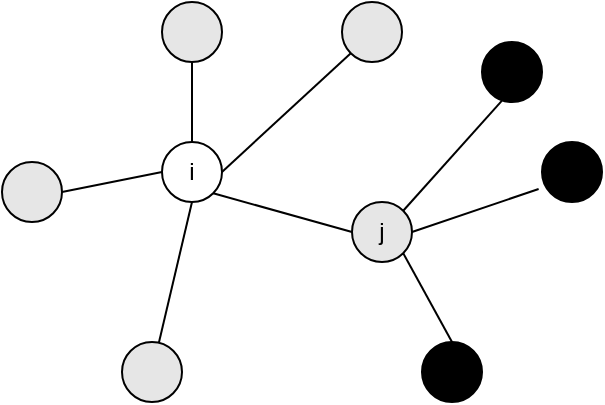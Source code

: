 <mxfile version="19.0.3" type="device"><diagram id="YxklqS23oFOUkLkFJo8g" name="Page-1"><mxGraphModel dx="1185" dy="754" grid="1" gridSize="10" guides="1" tooltips="1" connect="1" arrows="1" fold="1" page="1" pageScale="1" pageWidth="850" pageHeight="1100" math="0" shadow="0"><root><mxCell id="0"/><mxCell id="1" parent="0"/><mxCell id="KaK7ADfBn0ihmVasXJ3g-12" style="edgeStyle=none;rounded=0;orthogonalLoop=1;jettySize=auto;html=1;exitX=0.5;exitY=0;exitDx=0;exitDy=0;entryX=0.5;entryY=1;entryDx=0;entryDy=0;endArrow=none;endFill=0;" edge="1" parent="1" source="KaK7ADfBn0ihmVasXJ3g-1" target="KaK7ADfBn0ihmVasXJ3g-2"><mxGeometry relative="1" as="geometry"/></mxCell><mxCell id="KaK7ADfBn0ihmVasXJ3g-13" style="edgeStyle=none;rounded=0;orthogonalLoop=1;jettySize=auto;html=1;exitX=1;exitY=0.5;exitDx=0;exitDy=0;entryX=0;entryY=1;entryDx=0;entryDy=0;endArrow=none;endFill=0;" edge="1" parent="1" source="KaK7ADfBn0ihmVasXJ3g-1" target="KaK7ADfBn0ihmVasXJ3g-7"><mxGeometry relative="1" as="geometry"/></mxCell><mxCell id="KaK7ADfBn0ihmVasXJ3g-14" style="edgeStyle=none;rounded=0;orthogonalLoop=1;jettySize=auto;html=1;exitX=0.5;exitY=1;exitDx=0;exitDy=0;endArrow=none;endFill=0;" edge="1" parent="1" source="KaK7ADfBn0ihmVasXJ3g-1" target="KaK7ADfBn0ihmVasXJ3g-5"><mxGeometry relative="1" as="geometry"/></mxCell><mxCell id="KaK7ADfBn0ihmVasXJ3g-15" style="edgeStyle=none;rounded=0;orthogonalLoop=1;jettySize=auto;html=1;exitX=1;exitY=1;exitDx=0;exitDy=0;entryX=0;entryY=0.5;entryDx=0;entryDy=0;endArrow=none;endFill=0;" edge="1" parent="1" source="KaK7ADfBn0ihmVasXJ3g-1" target="KaK7ADfBn0ihmVasXJ3g-3"><mxGeometry relative="1" as="geometry"/></mxCell><mxCell id="KaK7ADfBn0ihmVasXJ3g-1" value="i" style="ellipse;whiteSpace=wrap;html=1;" vertex="1" parent="1"><mxGeometry x="300" y="140" width="30" height="30" as="geometry"/></mxCell><mxCell id="KaK7ADfBn0ihmVasXJ3g-2" value="" style="ellipse;whiteSpace=wrap;html=1;fillColor=#E6E6E6;" vertex="1" parent="1"><mxGeometry x="300" y="70" width="30" height="30" as="geometry"/></mxCell><mxCell id="KaK7ADfBn0ihmVasXJ3g-16" style="edgeStyle=none;rounded=0;orthogonalLoop=1;jettySize=auto;html=1;exitX=1;exitY=0.5;exitDx=0;exitDy=0;entryX=-0.056;entryY=0.783;entryDx=0;entryDy=0;entryPerimeter=0;endArrow=none;endFill=0;" edge="1" parent="1" source="KaK7ADfBn0ihmVasXJ3g-3" target="KaK7ADfBn0ihmVasXJ3g-8"><mxGeometry relative="1" as="geometry"/></mxCell><mxCell id="KaK7ADfBn0ihmVasXJ3g-17" style="edgeStyle=none;rounded=0;orthogonalLoop=1;jettySize=auto;html=1;exitX=1;exitY=0;exitDx=0;exitDy=0;entryX=0.333;entryY=0.978;entryDx=0;entryDy=0;entryPerimeter=0;endArrow=none;endFill=0;" edge="1" parent="1" source="KaK7ADfBn0ihmVasXJ3g-3" target="KaK7ADfBn0ihmVasXJ3g-9"><mxGeometry relative="1" as="geometry"/></mxCell><mxCell id="KaK7ADfBn0ihmVasXJ3g-18" style="edgeStyle=none;rounded=0;orthogonalLoop=1;jettySize=auto;html=1;exitX=1;exitY=1;exitDx=0;exitDy=0;entryX=0.5;entryY=0;entryDx=0;entryDy=0;endArrow=none;endFill=0;" edge="1" parent="1" source="KaK7ADfBn0ihmVasXJ3g-3" target="KaK7ADfBn0ihmVasXJ3g-10"><mxGeometry relative="1" as="geometry"/></mxCell><mxCell id="KaK7ADfBn0ihmVasXJ3g-3" value="j" style="ellipse;whiteSpace=wrap;html=1;fillColor=#E6E6E6;" vertex="1" parent="1"><mxGeometry x="395" y="170" width="30" height="30" as="geometry"/></mxCell><mxCell id="KaK7ADfBn0ihmVasXJ3g-5" value="" style="ellipse;whiteSpace=wrap;html=1;fillColor=#E6E6E6;" vertex="1" parent="1"><mxGeometry x="280" y="240" width="30" height="30" as="geometry"/></mxCell><mxCell id="KaK7ADfBn0ihmVasXJ3g-11" style="rounded=0;orthogonalLoop=1;jettySize=auto;html=1;exitX=1;exitY=0.5;exitDx=0;exitDy=0;entryX=0;entryY=0.5;entryDx=0;entryDy=0;endArrow=none;endFill=0;" edge="1" parent="1" source="KaK7ADfBn0ihmVasXJ3g-6" target="KaK7ADfBn0ihmVasXJ3g-1"><mxGeometry relative="1" as="geometry"/></mxCell><mxCell id="KaK7ADfBn0ihmVasXJ3g-6" value="" style="ellipse;whiteSpace=wrap;html=1;fillColor=#E6E6E6;" vertex="1" parent="1"><mxGeometry x="220" y="150" width="30" height="30" as="geometry"/></mxCell><mxCell id="KaK7ADfBn0ihmVasXJ3g-7" value="" style="ellipse;whiteSpace=wrap;html=1;fillColor=#E6E6E6;" vertex="1" parent="1"><mxGeometry x="390" y="70" width="30" height="30" as="geometry"/></mxCell><mxCell id="KaK7ADfBn0ihmVasXJ3g-8" value="" style="ellipse;whiteSpace=wrap;html=1;fillColor=#000000;" vertex="1" parent="1"><mxGeometry x="490" y="140" width="30" height="30" as="geometry"/></mxCell><mxCell id="KaK7ADfBn0ihmVasXJ3g-9" value="" style="ellipse;whiteSpace=wrap;html=1;fillColor=#000000;" vertex="1" parent="1"><mxGeometry x="460" y="90" width="30" height="30" as="geometry"/></mxCell><mxCell id="KaK7ADfBn0ihmVasXJ3g-10" value="" style="ellipse;whiteSpace=wrap;html=1;fillColor=#000000;" vertex="1" parent="1"><mxGeometry x="430" y="240" width="30" height="30" as="geometry"/></mxCell></root></mxGraphModel></diagram></mxfile>